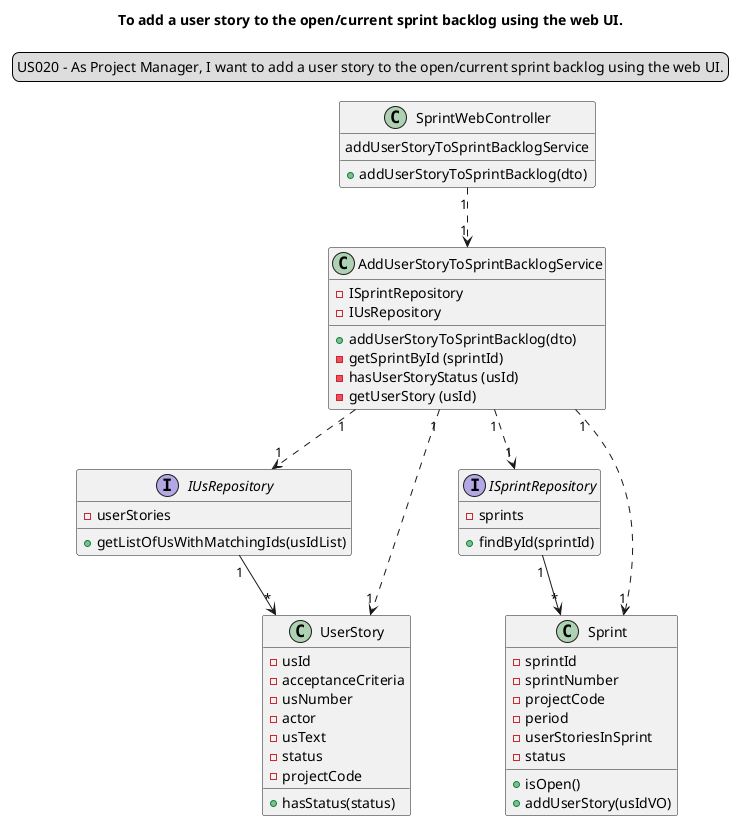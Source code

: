 @startuml
'https://plantuml.com/sequence-diagram
legend top
US020 - As Project Manager, I want to add a user story to the open/current sprint backlog using the web UI.
end legend
skinparam sequenceMessageAlign center
title  To add a user story to the open/current sprint backlog using the web UI.

class "SprintWebController" {
addUserStoryToSprintBacklogService
+ addUserStoryToSprintBacklog(dto)
}
SprintWebController "1"..>"1" AddUserStoryToSprintBacklogService

class "AddUserStoryToSprintBacklogService" {
- ISprintRepository
- IUsRepository
+ addUserStoryToSprintBacklog(dto)
- getSprintById (sprintId)
- hasUserStoryStatus (usId)
- getUserStory (usId)
}
AddUserStoryToSprintBacklogService "1"..>"1" IUsRepository
AddUserStoryToSprintBacklogService "1"..>"1" ISprintRepository
AddUserStoryToSprintBacklogService "1"..>"1" UserStory
AddUserStoryToSprintBacklogService "1"..>"1" Sprint

interface "ISprintRepository" {
- sprints
+ findById(sprintId)
}
ISprintRepository "1"-->"*" Sprint

interface "IUsRepository" {
- userStories
+ getListOfUsWithMatchingIds(usIdList)
}
IUsRepository "1"-->"*" UserStory

class "UserStory"{
- usId
- acceptanceCriteria
- usNumber
- actor
- usText
- status
- projectCode
+ hasStatus(status)
}

class "Sprint"{
- sprintId
- sprintNumber
- projectCode
- period
- userStoriesInSprint
-status
+ isOpen()
+ addUserStory(usIdVO)
}

@enduml